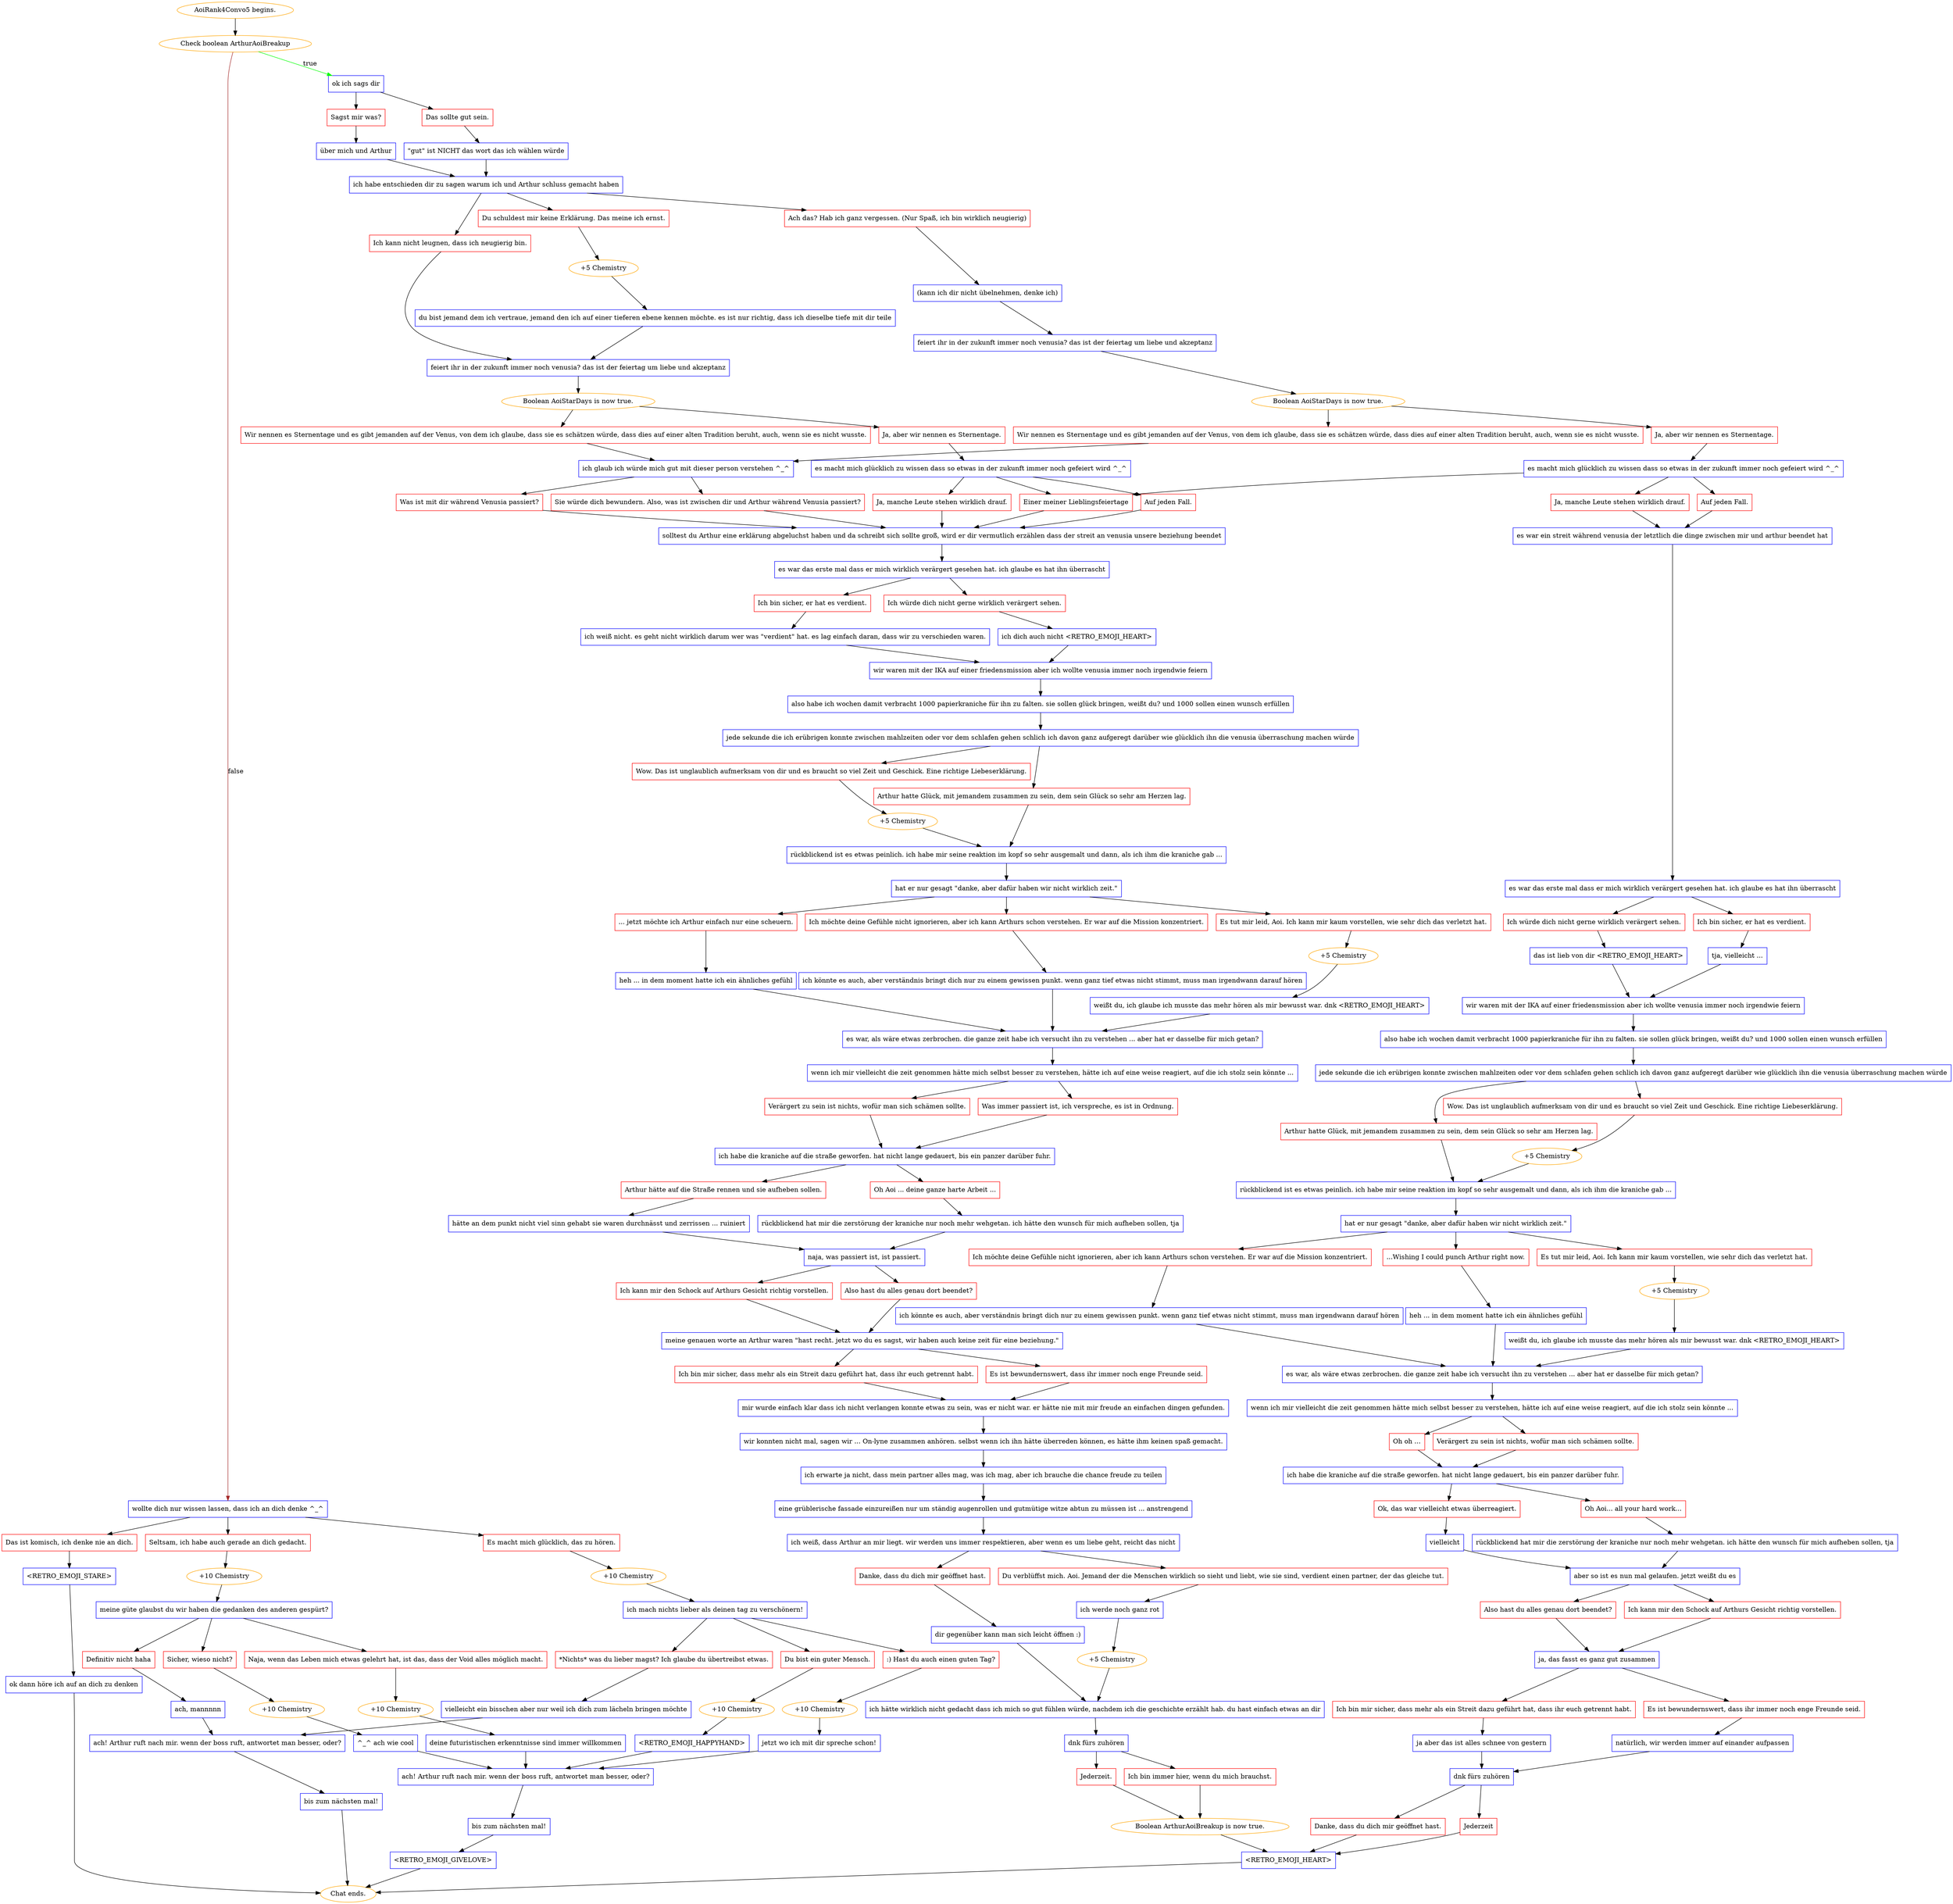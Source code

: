 digraph {
	"AoiRank4Convo5 begins." [color=orange];
		"AoiRank4Convo5 begins." -> j1999602479;
	j1999602479 [label="Check boolean ArthurAoiBreakup",color=orange];
		j1999602479 -> j4128476891 [label=true,color=green];
		j1999602479 -> j1854488371 [label=false,color=brown];
	j4128476891 [label="ok ich sags dir",shape=box,color=blue];
		j4128476891 -> j2577181890;
		j4128476891 -> j3756379473;
	j1854488371 [label="wollte dich nur wissen lassen, dass ich an dich denke ^_^",shape=box,color=blue];
		j1854488371 -> j3951706108;
		j1854488371 -> j1684718274;
		j1854488371 -> j4191070526;
	j2577181890 [label="Sagst mir was?",shape=box,color=red];
		j2577181890 -> j2573503901;
	j3756379473 [label="Das sollte gut sein.",shape=box,color=red];
		j3756379473 -> j3542438990;
	j3951706108 [label="Es macht mich glücklich, das zu hören.",shape=box,color=red];
		j3951706108 -> j2689635415;
	j1684718274 [label="Seltsam, ich habe auch gerade an dich gedacht.",shape=box,color=red];
		j1684718274 -> j49872798;
	j4191070526 [label="Das ist komisch, ich denke nie an dich.",shape=box,color=red];
		j4191070526 -> j3174792666;
	j2573503901 [label="über mich und Arthur",shape=box,color=blue];
		j2573503901 -> j3536230815;
	j3542438990 [label="\"gut\" ist NICHT das wort das ich wählen würde",shape=box,color=blue];
		j3542438990 -> j3536230815;
	j2689635415 [label="+10 Chemistry",color=orange];
		j2689635415 -> j3306907995;
	j49872798 [label="+10 Chemistry",color=orange];
		j49872798 -> j1867224804;
	j3174792666 [label="<RETRO_EMOJI_STARE>",shape=box,color=blue];
		j3174792666 -> j778258987;
	j3536230815 [label="ich habe entschieden dir zu sagen warum ich und Arthur schluss gemacht haben",shape=box,color=blue];
		j3536230815 -> j2420116414;
		j3536230815 -> j993536565;
		j3536230815 -> j3647279992;
	j3306907995 [label="ich mach nichts lieber als deinen tag zu verschönern!",shape=box,color=blue];
		j3306907995 -> j1013084973;
		j3306907995 -> j198459226;
		j3306907995 -> j1995949038;
	j1867224804 [label="meine güte glaubst du wir haben die gedanken des anderen gespürt?",shape=box,color=blue];
		j1867224804 -> j2183322171;
		j1867224804 -> j2070442312;
		j1867224804 -> j3893132133;
	j778258987 [label="ok dann höre ich auf an dich zu denken",shape=box,color=blue];
		j778258987 -> "Chat ends.";
	j2420116414 [label="Du schuldest mir keine Erklärung. Das meine ich ernst.",shape=box,color=red];
		j2420116414 -> j1332748284;
	j993536565 [label="Ich kann nicht leugnen, dass ich neugierig bin.",shape=box,color=red];
		j993536565 -> j666953968;
	j3647279992 [label="Ach das? Hab ich ganz vergessen. (Nur Spaß, ich bin wirklich neugierig)",shape=box,color=red];
		j3647279992 -> j3446355355;
	j1013084973 [label="Du bist ein guter Mensch.",shape=box,color=red];
		j1013084973 -> j4176461054;
	j198459226 [label=":) Hast du auch einen guten Tag?",shape=box,color=red];
		j198459226 -> j1886837359;
	j1995949038 [label="*Nichts* was du lieber magst? Ich glaube du übertreibst etwas.",shape=box,color=red];
		j1995949038 -> j3858027575;
	j2183322171 [label="Definitiv nicht haha",shape=box,color=red];
		j2183322171 -> j130711552;
	j2070442312 [label="Naja, wenn das Leben mich etwas gelehrt hat, ist das, dass der Void alles möglich macht.",shape=box,color=red];
		j2070442312 -> j592044666;
	j3893132133 [label="Sicher, wieso nicht?",shape=box,color=red];
		j3893132133 -> j4231013226;
	"Chat ends." [color=orange];
	j1332748284 [label="+5 Chemistry",color=orange];
		j1332748284 -> j1786454149;
	j666953968 [label="feiert ihr in der zukunft immer noch venusia? das ist der feiertag um liebe und akzeptanz",shape=box,color=blue];
		j666953968 -> j2220226711;
	j3446355355 [label="(kann ich dir nicht übelnehmen, denke ich)",shape=box,color=blue];
		j3446355355 -> j427773037;
	j4176461054 [label="+10 Chemistry",color=orange];
		j4176461054 -> j804460523;
	j1886837359 [label="+10 Chemistry",color=orange];
		j1886837359 -> j4009446103;
	j3858027575 [label="vielleicht ein bisschen aber nur weil ich dich zum lächeln bringen möchte",shape=box,color=blue];
		j3858027575 -> j3500643739;
	j130711552 [label="ach, mannnnn",shape=box,color=blue];
		j130711552 -> j3500643739;
	j592044666 [label="+10 Chemistry",color=orange];
		j592044666 -> j2837075898;
	j4231013226 [label="+10 Chemistry",color=orange];
		j4231013226 -> j3791013040;
	j1786454149 [label="du bist jemand dem ich vertraue, jemand den ich auf einer tieferen ebene kennen möchte. es ist nur richtig, dass ich dieselbe tiefe mit dir teile",shape=box,color=blue];
		j1786454149 -> j666953968;
	j2220226711 [label="Boolean AoiStarDays is now true.",color=orange];
		j2220226711 -> j128180672;
		j2220226711 -> j3421113742;
	j427773037 [label="feiert ihr in der zukunft immer noch venusia? das ist der feiertag um liebe und akzeptanz",shape=box,color=blue];
		j427773037 -> j1703733891;
	j804460523 [label="<RETRO_EMOJI_HAPPYHAND>",shape=box,color=blue];
		j804460523 -> j3239136498;
	j4009446103 [label="jetzt wo ich mit dir spreche schon!",shape=box,color=blue];
		j4009446103 -> j3239136498;
	j3500643739 [label="ach! Arthur ruft nach mir. wenn der boss ruft, antwortet man besser, oder?",shape=box,color=blue];
		j3500643739 -> j3607315084;
	j2837075898 [label="deine futuristischen erkenntnisse sind immer willkommen",shape=box,color=blue];
		j2837075898 -> j3239136498;
	j3791013040 [label="^_^ ach wie cool",shape=box,color=blue];
		j3791013040 -> j3239136498;
	j128180672 [label="Ja, aber wir nennen es Sternentage.",shape=box,color=red];
		j128180672 -> j25333246;
	j3421113742 [label="Wir nennen es Sternentage und es gibt jemanden auf der Venus, von dem ich glaube, dass sie es schätzen würde, dass dies auf einer alten Tradition beruht, auch, wenn sie es nicht wusste.",shape=box,color=red];
		j3421113742 -> j559635248;
	j1703733891 [label="Boolean AoiStarDays is now true.",color=orange];
		j1703733891 -> j2954474157;
		j1703733891 -> j1893750652;
	j3239136498 [label="ach! Arthur ruft nach mir. wenn der boss ruft, antwortet man besser, oder?",shape=box,color=blue];
		j3239136498 -> j4810240;
	j3607315084 [label="bis zum nächsten mal!",shape=box,color=blue];
		j3607315084 -> "Chat ends.";
	j25333246 [label="es macht mich glücklich zu wissen dass so etwas in der zukunft immer noch gefeiert wird ^_^",shape=box,color=blue];
		j25333246 -> j824932515;
		j25333246 -> j3886992622;
		j25333246 -> j3962834584;
	j559635248 [label="ich glaub ich würde mich gut mit dieser person verstehen ^_^",shape=box,color=blue];
		j559635248 -> j3733566849;
		j559635248 -> j620484202;
	j2954474157 [label="Ja, aber wir nennen es Sternentage.",shape=box,color=red];
		j2954474157 -> j606883788;
	j1893750652 [label="Wir nennen es Sternentage und es gibt jemanden auf der Venus, von dem ich glaube, dass sie es schätzen würde, dass dies auf einer alten Tradition beruht, auch, wenn sie es nicht wusste.",shape=box,color=red];
		j1893750652 -> j559635248;
	j4810240 [label="bis zum nächsten mal!",shape=box,color=blue];
		j4810240 -> j3329961820;
	j824932515 [label="Auf jeden Fall.",shape=box,color=red];
		j824932515 -> j1852555715;
	j3886992622 [label="Ja, manche Leute stehen wirklich drauf.",shape=box,color=red];
		j3886992622 -> j1852555715;
	j3962834584 [label="Einer meiner Lieblingsfeiertage",shape=box,color=red];
		j3962834584 -> j1852555715;
	j3733566849 [label="Sie würde dich bewundern. Also, was ist zwischen dir und Arthur während Venusia passiert?",shape=box,color=red];
		j3733566849 -> j1852555715;
	j620484202 [label="Was ist mit dir während Venusia passiert?",shape=box,color=red];
		j620484202 -> j1852555715;
	j606883788 [label="es macht mich glücklich zu wissen dass so etwas in der zukunft immer noch gefeiert wird ^_^",shape=box,color=blue];
		j606883788 -> j3962834584;
		j606883788 -> j2005516357;
		j606883788 -> j3817081196;
	j3329961820 [label="<RETRO_EMOJI_GIVELOVE>",shape=box,color=blue];
		j3329961820 -> "Chat ends.";
	j1852555715 [label="solltest du Arthur eine erklärung abgeluchst haben und da schreibt sich sollte groß, wird er dir vermutlich erzählen dass der streit an venusia unsere beziehung beendet",shape=box,color=blue];
		j1852555715 -> j4139752525;
	j2005516357 [label="Ja, manche Leute stehen wirklich drauf.",shape=box,color=red];
		j2005516357 -> j2304888037;
	j3817081196 [label="Auf jeden Fall.",shape=box,color=red];
		j3817081196 -> j2304888037;
	j4139752525 [label="es war das erste mal dass er mich wirklich verärgert gesehen hat. ich glaube es hat ihn überrascht",shape=box,color=blue];
		j4139752525 -> j3078687249;
		j4139752525 -> j3003997932;
	j2304888037 [label="es war ein streit während venusia der letztlich die dinge zwischen mir und arthur beendet hat",shape=box,color=blue];
		j2304888037 -> j2958453447;
	j3078687249 [label="Ich würde dich nicht gerne wirklich verärgert sehen.",shape=box,color=red];
		j3078687249 -> j3983379837;
	j3003997932 [label="Ich bin sicher, er hat es verdient.",shape=box,color=red];
		j3003997932 -> j3227029230;
	j2958453447 [label="es war das erste mal dass er mich wirklich verärgert gesehen hat. ich glaube es hat ihn überrascht",shape=box,color=blue];
		j2958453447 -> j4261237952;
		j2958453447 -> j3807708492;
	j3983379837 [label="ich dich auch nicht <RETRO_EMOJI_HEART>",shape=box,color=blue];
		j3983379837 -> j2518069033;
	j3227029230 [label="ich weiß nicht. es geht nicht wirklich darum wer was \"verdient\" hat. es lag einfach daran, dass wir zu verschieden waren.",shape=box,color=blue];
		j3227029230 -> j2518069033;
	j4261237952 [label="Ich würde dich nicht gerne wirklich verärgert sehen.",shape=box,color=red];
		j4261237952 -> j733362230;
	j3807708492 [label="Ich bin sicher, er hat es verdient.",shape=box,color=red];
		j3807708492 -> j428578365;
	j2518069033 [label="wir waren mit der IKA auf einer friedensmission aber ich wollte venusia immer noch irgendwie feiern",shape=box,color=blue];
		j2518069033 -> j2200362950;
	j733362230 [label="das ist lieb von dir <RETRO_EMOJI_HEART>",shape=box,color=blue];
		j733362230 -> j1648118437;
	j428578365 [label="tja, vielleicht ...",shape=box,color=blue];
		j428578365 -> j1648118437;
	j2200362950 [label="also habe ich wochen damit verbracht 1000 papierkraniche für ihn zu falten. sie sollen glück bringen, weißt du? und 1000 sollen einen wunsch erfüllen",shape=box,color=blue];
		j2200362950 -> j3005752495;
	j1648118437 [label="wir waren mit der IKA auf einer friedensmission aber ich wollte venusia immer noch irgendwie feiern",shape=box,color=blue];
		j1648118437 -> j2849780712;
	j3005752495 [label="jede sekunde die ich erübrigen konnte zwischen mahlzeiten oder vor dem schlafen gehen schlich ich davon ganz aufgeregt darüber wie glücklich ihn die venusia überraschung machen würde",shape=box,color=blue];
		j3005752495 -> j1107435462;
		j3005752495 -> j298920956;
	j2849780712 [label="also habe ich wochen damit verbracht 1000 papierkraniche für ihn zu falten. sie sollen glück bringen, weißt du? und 1000 sollen einen wunsch erfüllen",shape=box,color=blue];
		j2849780712 -> j2937918572;
	j1107435462 [label="Wow. Das ist unglaublich aufmerksam von dir und es braucht so viel Zeit und Geschick. Eine richtige Liebeserklärung.",shape=box,color=red];
		j1107435462 -> j3944430786;
	j298920956 [label="Arthur hatte Glück, mit jemandem zusammen zu sein, dem sein Glück so sehr am Herzen lag.",shape=box,color=red];
		j298920956 -> j1387226246;
	j2937918572 [label="jede sekunde die ich erübrigen konnte zwischen mahlzeiten oder vor dem schlafen gehen schlich ich davon ganz aufgeregt darüber wie glücklich ihn die venusia überraschung machen würde",shape=box,color=blue];
		j2937918572 -> j218416252;
		j2937918572 -> j298824077;
	j3944430786 [label="+5 Chemistry",color=orange];
		j3944430786 -> j1387226246;
	j1387226246 [label="rückblickend ist es etwas peinlich. ich habe mir seine reaktion im kopf so sehr ausgemalt und dann, als ich ihm die kraniche gab ...",shape=box,color=blue];
		j1387226246 -> j3693068545;
	j218416252 [label="Wow. Das ist unglaublich aufmerksam von dir und es braucht so viel Zeit und Geschick. Eine richtige Liebeserklärung.",shape=box,color=red];
		j218416252 -> j693909587;
	j298824077 [label="Arthur hatte Glück, mit jemandem zusammen zu sein, dem sein Glück so sehr am Herzen lag.",shape=box,color=red];
		j298824077 -> j1572108680;
	j3693068545 [label="hat er nur gesagt \"danke, aber dafür haben wir nicht wirklich zeit.\"",shape=box,color=blue];
		j3693068545 -> j1410000085;
		j3693068545 -> j3511722021;
		j3693068545 -> j44559801;
	j693909587 [label="+5 Chemistry",color=orange];
		j693909587 -> j1572108680;
	j1572108680 [label="rückblickend ist es etwas peinlich. ich habe mir seine reaktion im kopf so sehr ausgemalt und dann, als ich ihm die kraniche gab ...",shape=box,color=blue];
		j1572108680 -> j3264223244;
	j1410000085 [label="... jetzt möchte ich Arthur einfach nur eine scheuern.",shape=box,color=red];
		j1410000085 -> j1501121241;
	j3511722021 [label="Es tut mir leid, Aoi. Ich kann mir kaum vorstellen, wie sehr dich das verletzt hat.",shape=box,color=red];
		j3511722021 -> j1265746210;
	j44559801 [label="Ich möchte deine Gefühle nicht ignorieren, aber ich kann Arthurs schon verstehen. Er war auf die Mission konzentriert.",shape=box,color=red];
		j44559801 -> j1406145754;
	j3264223244 [label="hat er nur gesagt \"danke, aber dafür haben wir nicht wirklich zeit.\"",shape=box,color=blue];
		j3264223244 -> j2377942856;
		j3264223244 -> j500611756;
		j3264223244 -> j1795781641;
	j1501121241 [label="heh ... in dem moment hatte ich ein ähnliches gefühl",shape=box,color=blue];
		j1501121241 -> j2657229441;
	j1265746210 [label="+5 Chemistry",color=orange];
		j1265746210 -> j1453230644;
	j1406145754 [label="ich könnte es auch, aber verständnis bringt dich nur zu einem gewissen punkt. wenn ganz tief etwas nicht stimmt, muss man irgendwann darauf hören",shape=box,color=blue];
		j1406145754 -> j2657229441;
	j2377942856 [label="Ich möchte deine Gefühle nicht ignorieren, aber ich kann Arthurs schon verstehen. Er war auf die Mission konzentriert.",shape=box,color=red];
		j2377942856 -> j521448296;
	j500611756 [label="Es tut mir leid, Aoi. Ich kann mir kaum vorstellen, wie sehr dich das verletzt hat.",shape=box,color=red];
		j500611756 -> j3362045462;
	j1795781641 [label="...Wishing I could punch Arthur right now.",shape=box,color=red];
		j1795781641 -> j2736479772;
	j2657229441 [label="es war, als wäre etwas zerbrochen. die ganze zeit habe ich versucht ihn zu verstehen ... aber hat er dasselbe für mich getan?",shape=box,color=blue];
		j2657229441 -> j1451355798;
	j1453230644 [label="weißt du, ich glaube ich musste das mehr hören als mir bewusst war. dnk <RETRO_EMOJI_HEART>",shape=box,color=blue];
		j1453230644 -> j2657229441;
	j521448296 [label="ich könnte es auch, aber verständnis bringt dich nur zu einem gewissen punkt. wenn ganz tief etwas nicht stimmt, muss man irgendwann darauf hören",shape=box,color=blue];
		j521448296 -> j1924153526;
	j3362045462 [label="+5 Chemistry",color=orange];
		j3362045462 -> j1267823630;
	j2736479772 [label="heh ... in dem moment hatte ich ein ähnliches gefühl",shape=box,color=blue];
		j2736479772 -> j1924153526;
	j1451355798 [label="wenn ich mir vielleicht die zeit genommen hätte mich selbst besser zu verstehen, hätte ich auf eine weise reagiert, auf die ich stolz sein könnte ...",shape=box,color=blue];
		j1451355798 -> j984434478;
		j1451355798 -> j2759896056;
	j1924153526 [label="es war, als wäre etwas zerbrochen. die ganze zeit habe ich versucht ihn zu verstehen ... aber hat er dasselbe für mich getan?",shape=box,color=blue];
		j1924153526 -> j2769952438;
	j1267823630 [label="weißt du, ich glaube ich musste das mehr hören als mir bewusst war. dnk <RETRO_EMOJI_HEART>",shape=box,color=blue];
		j1267823630 -> j1924153526;
	j984434478 [label="Verärgert zu sein ist nichts, wofür man sich schämen sollte.",shape=box,color=red];
		j984434478 -> j2055980448;
	j2759896056 [label="Was immer passiert ist, ich verspreche, es ist in Ordnung.",shape=box,color=red];
		j2759896056 -> j2055980448;
	j2769952438 [label="wenn ich mir vielleicht die zeit genommen hätte mich selbst besser zu verstehen, hätte ich auf eine weise reagiert, auf die ich stolz sein könnte ...",shape=box,color=blue];
		j2769952438 -> j1008482869;
		j2769952438 -> j1711905658;
	j2055980448 [label="ich habe die kraniche auf die straße geworfen. hat nicht lange gedauert, bis ein panzer darüber fuhr.",shape=box,color=blue];
		j2055980448 -> j1746356398;
		j2055980448 -> j363686539;
	j1008482869 [label="Oh oh ...",shape=box,color=red];
		j1008482869 -> j2812147909;
	j1711905658 [label="Verärgert zu sein ist nichts, wofür man sich schämen sollte.",shape=box,color=red];
		j1711905658 -> j2812147909;
	j1746356398 [label="Oh Aoi ... deine ganze harte Arbeit ...",shape=box,color=red];
		j1746356398 -> j1590189720;
	j363686539 [label="Arthur hätte auf die Straße rennen und sie aufheben sollen.",shape=box,color=red];
		j363686539 -> j3273572365;
	j2812147909 [label="ich habe die kraniche auf die straße geworfen. hat nicht lange gedauert, bis ein panzer darüber fuhr.",shape=box,color=blue];
		j2812147909 -> j1294447624;
		j2812147909 -> j755112336;
	j1590189720 [label="rückblickend hat mir die zerstörung der kraniche nur noch mehr wehgetan. ich hätte den wunsch für mich aufheben sollen, tja",shape=box,color=blue];
		j1590189720 -> j225848882;
	j3273572365 [label="hätte an dem punkt nicht viel sinn gehabt sie waren durchnässt und zerrissen ... ruiniert",shape=box,color=blue];
		j3273572365 -> j225848882;
	j1294447624 [label="Oh Aoi... all your hard work...",shape=box,color=red];
		j1294447624 -> j414667184;
	j755112336 [label="Ok, das war vielleicht etwas überreagiert.",shape=box,color=red];
		j755112336 -> j1353456531;
	j225848882 [label="naja, was passiert ist, ist passiert.",shape=box,color=blue];
		j225848882 -> j1373675668;
		j225848882 -> j457788536;
	j414667184 [label="rückblickend hat mir die zerstörung der kraniche nur noch mehr wehgetan. ich hätte den wunsch für mich aufheben sollen, tja",shape=box,color=blue];
		j414667184 -> j3507208088;
	j1353456531 [label="vielleicht",shape=box,color=blue];
		j1353456531 -> j3507208088;
	j1373675668 [label="Also hast du alles genau dort beendet?",shape=box,color=red];
		j1373675668 -> j1681578267;
	j457788536 [label="Ich kann mir den Schock auf Arthurs Gesicht richtig vorstellen.",shape=box,color=red];
		j457788536 -> j1681578267;
	j3507208088 [label="aber so ist es nun mal gelaufen. jetzt weißt du es",shape=box,color=blue];
		j3507208088 -> j4152633549;
		j3507208088 -> j2154885244;
	j1681578267 [label="meine genauen worte an Arthur waren \"hast recht. jetzt wo du es sagst, wir haben auch keine zeit für eine beziehung.\"",shape=box,color=blue];
		j1681578267 -> j1157817380;
		j1681578267 -> j3313617411;
	j4152633549 [label="Also hast du alles genau dort beendet?",shape=box,color=red];
		j4152633549 -> j1632531498;
	j2154885244 [label="Ich kann mir den Schock auf Arthurs Gesicht richtig vorstellen.",shape=box,color=red];
		j2154885244 -> j1632531498;
	j1157817380 [label="Es ist bewundernswert, dass ihr immer noch enge Freunde seid.",shape=box,color=red];
		j1157817380 -> j3531828687;
	j3313617411 [label="Ich bin mir sicher, dass mehr als ein Streit dazu geführt hat, dass ihr euch getrennt habt.",shape=box,color=red];
		j3313617411 -> j3531828687;
	j1632531498 [label="ja, das fasst es ganz gut zusammen",shape=box,color=blue];
		j1632531498 -> j494909213;
		j1632531498 -> j1709529173;
	j3531828687 [label="mir wurde einfach klar dass ich nicht verlangen konnte etwas zu sein, was er nicht war. er hätte nie mit mir freude an einfachen dingen gefunden.",shape=box,color=blue];
		j3531828687 -> j3321034315;
	j494909213 [label="Es ist bewundernswert, dass ihr immer noch enge Freunde seid.",shape=box,color=red];
		j494909213 -> j1565532045;
	j1709529173 [label="Ich bin mir sicher, dass mehr als ein Streit dazu geführt hat, dass ihr euch getrennt habt.",shape=box,color=red];
		j1709529173 -> j273006971;
	j3321034315 [label="wir konnten nicht mal, sagen wir ... On-lyne zusammen anhören. selbst wenn ich ihn hätte überreden können, es hätte ihm keinen spaß gemacht.",shape=box,color=blue];
		j3321034315 -> j139106479;
	j1565532045 [label="natürlich, wir werden immer auf einander aufpassen",shape=box,color=blue];
		j1565532045 -> j145539373;
	j273006971 [label="ja aber das ist alles schnee von gestern",shape=box,color=blue];
		j273006971 -> j145539373;
	j139106479 [label="ich erwarte ja nicht, dass mein partner alles mag, was ich mag, aber ich brauche die chance freude zu teilen",shape=box,color=blue];
		j139106479 -> j4032372933;
	j145539373 [label="dnk fürs zuhören",shape=box,color=blue];
		j145539373 -> j1827192726;
		j145539373 -> j3297983925;
	j4032372933 [label="eine grüblerische fassade einzureißen nur um ständig augenrollen und gutmütige witze abtun zu müssen ist ... anstrengend",shape=box,color=blue];
		j4032372933 -> j613915938;
	j1827192726 [label="Jederzeit",shape=box,color=red];
		j1827192726 -> j1098993356;
	j3297983925 [label="Danke, dass du dich mir geöffnet hast.",shape=box,color=red];
		j3297983925 -> j1098993356;
	j613915938 [label="ich weiß, dass Arthur an mir liegt. wir werden uns immer respektieren, aber wenn es um liebe geht, reicht das nicht",shape=box,color=blue];
		j613915938 -> j2104688703;
		j613915938 -> j1088376668;
	j1098993356 [label="<RETRO_EMOJI_HEART>",shape=box,color=blue];
		j1098993356 -> "Chat ends.";
	j2104688703 [label="Danke, dass du dich mir geöffnet hast.",shape=box,color=red];
		j2104688703 -> j373076034;
	j1088376668 [label="Du verblüffst mich. Aoi. Jemand der die Menschen wirklich so sieht und liebt, wie sie sind, verdient einen partner, der das gleiche tut.",shape=box,color=red];
		j1088376668 -> j660366204;
	j373076034 [label="dir gegenüber kann man sich leicht öffnen :)",shape=box,color=blue];
		j373076034 -> j859977062;
	j660366204 [label="ich werde noch ganz rot",shape=box,color=blue];
		j660366204 -> j2397129379;
	j859977062 [label="ich hätte wirklich nicht gedacht dass ich mich so gut fühlen würde, nachdem ich die geschichte erzählt hab. du hast einfach etwas an dir",shape=box,color=blue];
		j859977062 -> j340763891;
	j2397129379 [label="+5 Chemistry",color=orange];
		j2397129379 -> j859977062;
	j340763891 [label="dnk fürs zuhören",shape=box,color=blue];
		j340763891 -> j632643864;
		j340763891 -> j2092810149;
	j632643864 [label="Ich bin immer hier, wenn du mich brauchst.",shape=box,color=red];
		j632643864 -> j2407572271;
	j2092810149 [label="Jederzeit.",shape=box,color=red];
		j2092810149 -> j2407572271;
	j2407572271 [label="Boolean ArthurAoiBreakup is now true.",color=orange];
		j2407572271 -> j1098993356;
}